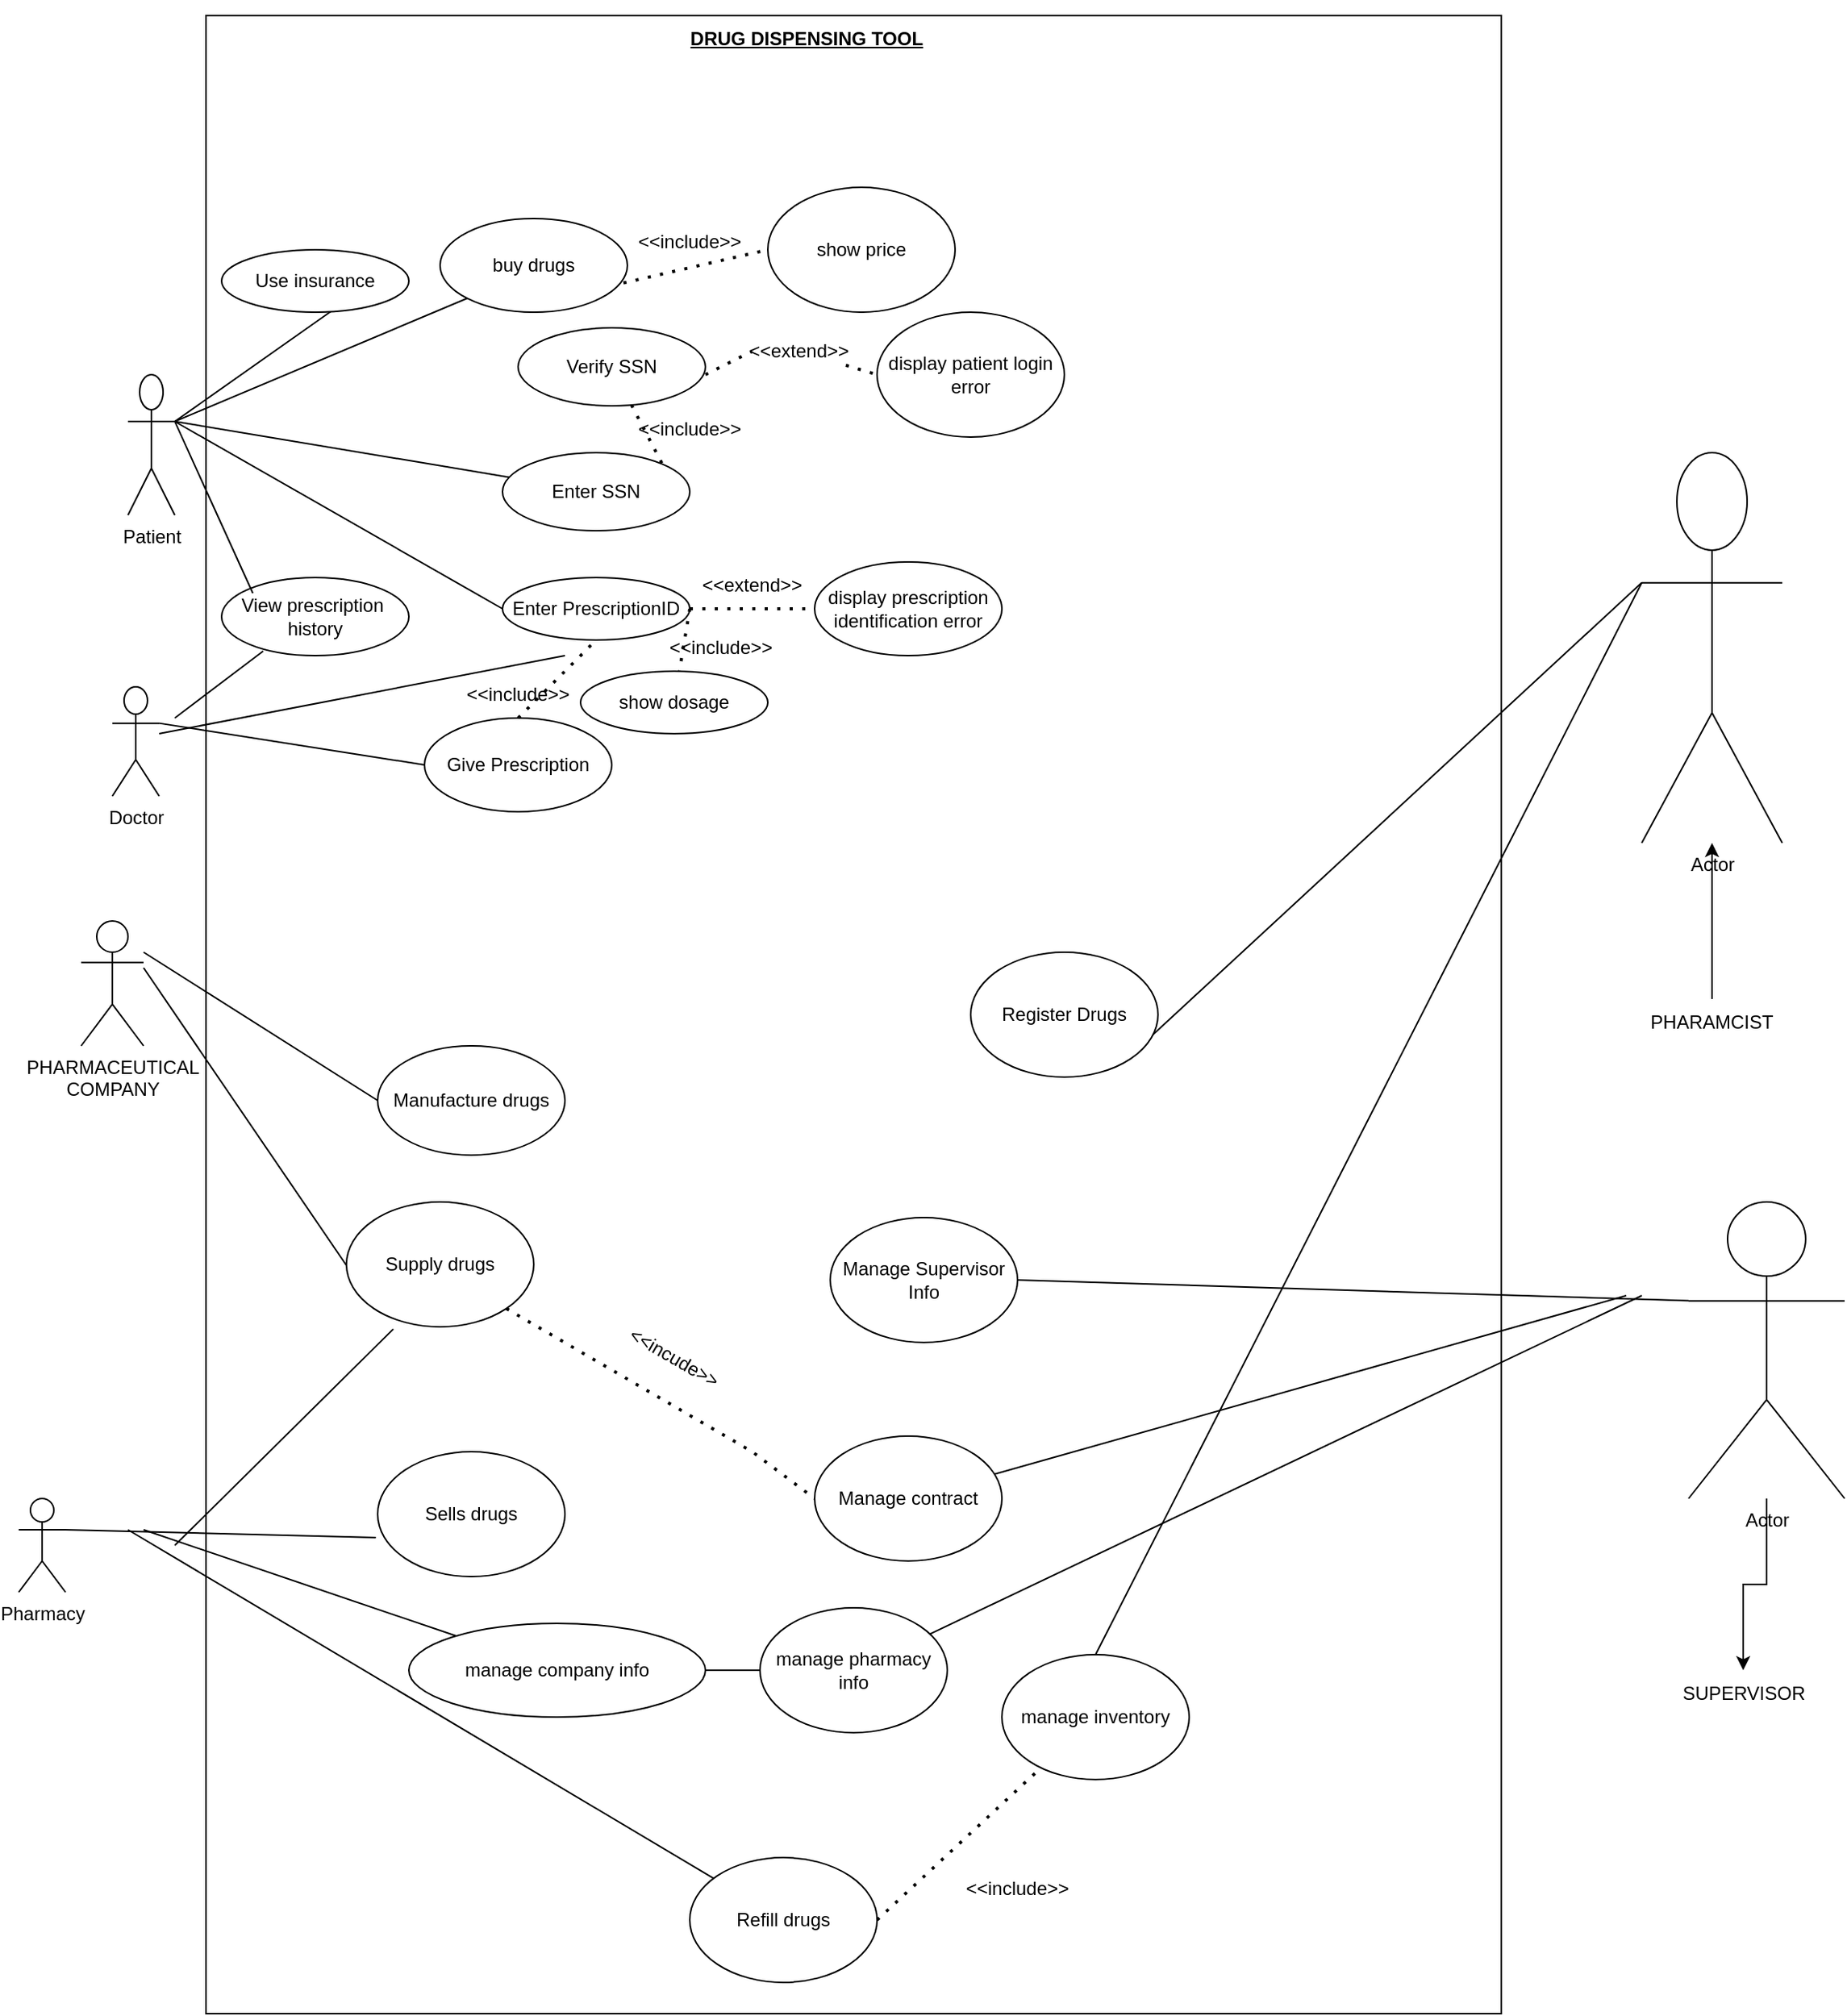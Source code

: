 <mxfile version="21.3.2" type="github">
  <diagram name="Page-1" id="ezfOgxXxeIql9VlVBqjC">
    <mxGraphModel dx="1088" dy="502" grid="1" gridSize="10" guides="1" tooltips="1" connect="1" arrows="1" fold="1" page="1" pageScale="1" pageWidth="850" pageHeight="1100" math="0" shadow="0">
      <root>
        <mxCell id="0" />
        <mxCell id="1" parent="0" />
        <mxCell id="Ka1cJN6JEQj0FcsD8roB-98" value="Actor" style="shape=umlActor;verticalLabelPosition=bottom;verticalAlign=top;html=1;outlineConnect=0;" parent="1" vertex="1">
          <mxGeometry x="1070" y="370" width="90" height="250" as="geometry" />
        </mxCell>
        <mxCell id="Ka1cJN6JEQj0FcsD8roB-1" value="" style="rounded=0;whiteSpace=wrap;html=1;" parent="1" vertex="1">
          <mxGeometry x="150" y="90" width="830" height="1280" as="geometry" />
        </mxCell>
        <mxCell id="Ka1cJN6JEQj0FcsD8roB-3" value="&lt;b&gt;&lt;u&gt;DRUG DISPENSING TOOL&lt;/u&gt;&lt;/b&gt;" style="text;html=1;strokeColor=none;fillColor=none;align=center;verticalAlign=middle;whiteSpace=wrap;rounded=0;" parent="1" vertex="1">
          <mxGeometry x="400" y="80" width="270" height="50" as="geometry" />
        </mxCell>
        <object label="Patient" Patient="" id="Ka1cJN6JEQj0FcsD8roB-5">
          <mxCell style="shape=umlActor;verticalLabelPosition=bottom;verticalAlign=top;html=1;outlineConnect=0;" parent="1" vertex="1">
            <mxGeometry x="100" y="320" width="30" height="90" as="geometry" />
          </mxCell>
        </object>
        <mxCell id="Ka1cJN6JEQj0FcsD8roB-16" value="Enter SSN" style="ellipse;whiteSpace=wrap;html=1;" parent="1" vertex="1">
          <mxGeometry x="340" y="370" width="120" height="50" as="geometry" />
        </mxCell>
        <mxCell id="Ka1cJN6JEQj0FcsD8roB-17" value="" style="endArrow=none;html=1;rounded=0;exitX=1;exitY=0.333;exitDx=0;exitDy=0;exitPerimeter=0;" parent="1" source="Ka1cJN6JEQj0FcsD8roB-5" target="Ka1cJN6JEQj0FcsD8roB-16" edge="1">
          <mxGeometry width="50" height="50" relative="1" as="geometry">
            <mxPoint x="130" y="360" as="sourcePoint" />
            <mxPoint x="180" y="310" as="targetPoint" />
          </mxGeometry>
        </mxCell>
        <mxCell id="Ka1cJN6JEQj0FcsD8roB-19" value="Verify SSN" style="ellipse;whiteSpace=wrap;html=1;" parent="1" vertex="1">
          <mxGeometry x="350" y="290" width="120" height="50" as="geometry" />
        </mxCell>
        <mxCell id="Ka1cJN6JEQj0FcsD8roB-20" value="Enter PrescriptionID" style="ellipse;whiteSpace=wrap;html=1;" parent="1" vertex="1">
          <mxGeometry x="340" y="450" width="120" height="40" as="geometry" />
        </mxCell>
        <mxCell id="Ka1cJN6JEQj0FcsD8roB-21" value="" style="endArrow=none;html=1;rounded=0;" parent="1" edge="1">
          <mxGeometry width="50" height="50" relative="1" as="geometry">
            <mxPoint x="130" y="350" as="sourcePoint" />
            <mxPoint x="340" y="470" as="targetPoint" />
            <Array as="points" />
          </mxGeometry>
        </mxCell>
        <mxCell id="Ka1cJN6JEQj0FcsD8roB-31" value="Doctor" style="shape=umlActor;verticalLabelPosition=bottom;verticalAlign=top;html=1;outlineConnect=0;" parent="1" vertex="1">
          <mxGeometry x="90" y="520" width="30" height="70" as="geometry" />
        </mxCell>
        <mxCell id="Ka1cJN6JEQj0FcsD8roB-33" value="Give Prescription" style="ellipse;whiteSpace=wrap;html=1;" parent="1" vertex="1">
          <mxGeometry x="290" y="540" width="120" height="60" as="geometry" />
        </mxCell>
        <mxCell id="Ka1cJN6JEQj0FcsD8roB-34" value="" style="endArrow=none;html=1;rounded=0;exitX=1;exitY=0.333;exitDx=0;exitDy=0;exitPerimeter=0;" parent="1" source="Ka1cJN6JEQj0FcsD8roB-31" edge="1">
          <mxGeometry width="50" height="50" relative="1" as="geometry">
            <mxPoint x="240" y="620" as="sourcePoint" />
            <mxPoint x="290" y="570" as="targetPoint" />
          </mxGeometry>
        </mxCell>
        <mxCell id="Ka1cJN6JEQj0FcsD8roB-35" value="" style="endArrow=none;html=1;rounded=0;" parent="1" edge="1">
          <mxGeometry width="50" height="50" relative="1" as="geometry">
            <mxPoint x="120" y="550" as="sourcePoint" />
            <mxPoint x="380" y="500" as="targetPoint" />
          </mxGeometry>
        </mxCell>
        <mxCell id="Ka1cJN6JEQj0FcsD8roB-37" value="" style="endArrow=none;dashed=1;html=1;dashPattern=1 3;strokeWidth=2;rounded=0;entryX=1;entryY=0;entryDx=0;entryDy=0;" parent="1" source="Ka1cJN6JEQj0FcsD8roB-19" target="Ka1cJN6JEQj0FcsD8roB-16" edge="1">
          <mxGeometry width="50" height="50" relative="1" as="geometry">
            <mxPoint x="310" y="520" as="sourcePoint" />
            <mxPoint x="360" y="470" as="targetPoint" />
          </mxGeometry>
        </mxCell>
        <mxCell id="Ka1cJN6JEQj0FcsD8roB-38" value="&amp;lt;&amp;lt;include&amp;gt;&amp;gt;" style="text;html=1;strokeColor=none;fillColor=none;align=center;verticalAlign=middle;whiteSpace=wrap;rounded=0;" parent="1" vertex="1">
          <mxGeometry x="430" y="340" width="60" height="30" as="geometry" />
        </mxCell>
        <mxCell id="Ka1cJN6JEQj0FcsD8roB-42" value="" style="endArrow=none;dashed=1;html=1;dashPattern=1 3;strokeWidth=2;rounded=0;" parent="1" target="Ka1cJN6JEQj0FcsD8roB-43" edge="1">
          <mxGeometry width="50" height="50" relative="1" as="geometry">
            <mxPoint x="460" y="470" as="sourcePoint" />
            <mxPoint x="510" y="420" as="targetPoint" />
          </mxGeometry>
        </mxCell>
        <mxCell id="Ka1cJN6JEQj0FcsD8roB-43" value="show dosage" style="ellipse;whiteSpace=wrap;html=1;" parent="1" vertex="1">
          <mxGeometry x="390" y="510" width="120" height="40" as="geometry" />
        </mxCell>
        <mxCell id="Ka1cJN6JEQj0FcsD8roB-45" value="&amp;lt;&amp;lt;include&amp;gt;&amp;gt;" style="text;html=1;strokeColor=none;fillColor=none;align=center;verticalAlign=middle;whiteSpace=wrap;rounded=0;" parent="1" vertex="1">
          <mxGeometry x="450" y="480" width="60" height="30" as="geometry" />
        </mxCell>
        <mxCell id="Ka1cJN6JEQj0FcsD8roB-46" value="" style="endArrow=none;dashed=1;html=1;dashPattern=1 3;strokeWidth=2;rounded=0;" parent="1" edge="1">
          <mxGeometry width="50" height="50" relative="1" as="geometry">
            <mxPoint x="350" y="540" as="sourcePoint" />
            <mxPoint x="400" y="490" as="targetPoint" />
          </mxGeometry>
        </mxCell>
        <mxCell id="Ka1cJN6JEQj0FcsD8roB-47" value="&amp;lt;&amp;lt;include&amp;gt;&amp;gt;" style="text;html=1;strokeColor=none;fillColor=none;align=center;verticalAlign=middle;whiteSpace=wrap;rounded=0;" parent="1" vertex="1">
          <mxGeometry x="320" y="510" width="60" height="30" as="geometry" />
        </mxCell>
        <mxCell id="Ka1cJN6JEQj0FcsD8roB-48" value="View prescription&amp;nbsp;&lt;br&gt;history" style="ellipse;whiteSpace=wrap;html=1;" parent="1" vertex="1">
          <mxGeometry x="160" y="450" width="120" height="50" as="geometry" />
        </mxCell>
        <mxCell id="Ka1cJN6JEQj0FcsD8roB-49" value="" style="endArrow=none;html=1;rounded=0;entryX=1;entryY=0.333;entryDx=0;entryDy=0;entryPerimeter=0;" parent="1" target="Ka1cJN6JEQj0FcsD8roB-5" edge="1">
          <mxGeometry width="50" height="50" relative="1" as="geometry">
            <mxPoint x="180" y="460" as="sourcePoint" />
            <mxPoint x="230" y="410" as="targetPoint" />
          </mxGeometry>
        </mxCell>
        <mxCell id="Ka1cJN6JEQj0FcsD8roB-52" value="" style="endArrow=none;html=1;rounded=0;entryX=0.222;entryY=0.942;entryDx=0;entryDy=0;entryPerimeter=0;" parent="1" target="Ka1cJN6JEQj0FcsD8roB-48" edge="1">
          <mxGeometry width="50" height="50" relative="1" as="geometry">
            <mxPoint x="130" y="540" as="sourcePoint" />
            <mxPoint x="180" y="500" as="targetPoint" />
          </mxGeometry>
        </mxCell>
        <mxCell id="Ka1cJN6JEQj0FcsD8roB-54" value="" style="endArrow=none;html=1;rounded=0;entryX=0.606;entryY=0.941;entryDx=0;entryDy=0;entryPerimeter=0;" parent="1" target="Ka1cJN6JEQj0FcsD8roB-55" edge="1">
          <mxGeometry width="50" height="50" relative="1" as="geometry">
            <mxPoint x="130" y="350" as="sourcePoint" />
            <mxPoint x="320" y="230" as="targetPoint" />
          </mxGeometry>
        </mxCell>
        <mxCell id="Ka1cJN6JEQj0FcsD8roB-55" value="Use insurance" style="ellipse;whiteSpace=wrap;html=1;" parent="1" vertex="1">
          <mxGeometry x="160" y="240" width="120" height="40" as="geometry" />
        </mxCell>
        <mxCell id="Ka1cJN6JEQj0FcsD8roB-56" value="" style="endArrow=none;html=1;rounded=0;" parent="1" edge="1">
          <mxGeometry width="50" height="50" relative="1" as="geometry">
            <mxPoint x="130" y="350" as="sourcePoint" />
            <mxPoint x="320" y="270" as="targetPoint" />
          </mxGeometry>
        </mxCell>
        <mxCell id="Ka1cJN6JEQj0FcsD8roB-57" value="buy drugs" style="ellipse;whiteSpace=wrap;html=1;" parent="1" vertex="1">
          <mxGeometry x="300" y="220" width="120" height="60" as="geometry" />
        </mxCell>
        <mxCell id="Ka1cJN6JEQj0FcsD8roB-58" value="show price" style="ellipse;whiteSpace=wrap;html=1;" parent="1" vertex="1">
          <mxGeometry x="510" y="200" width="120" height="80" as="geometry" />
        </mxCell>
        <mxCell id="Ka1cJN6JEQj0FcsD8roB-60" value="" style="endArrow=none;dashed=1;html=1;dashPattern=1 3;strokeWidth=2;rounded=0;entryX=0;entryY=0.5;entryDx=0;entryDy=0;exitX=0.979;exitY=0.688;exitDx=0;exitDy=0;exitPerimeter=0;" parent="1" source="Ka1cJN6JEQj0FcsD8roB-57" target="Ka1cJN6JEQj0FcsD8roB-58" edge="1">
          <mxGeometry width="50" height="50" relative="1" as="geometry">
            <mxPoint x="450" y="320" as="sourcePoint" />
            <mxPoint x="500" y="270" as="targetPoint" />
          </mxGeometry>
        </mxCell>
        <mxCell id="Ka1cJN6JEQj0FcsD8roB-62" value="&amp;lt;&amp;lt;include&amp;gt;&amp;gt;" style="text;html=1;strokeColor=none;fillColor=none;align=center;verticalAlign=middle;whiteSpace=wrap;rounded=0;" parent="1" vertex="1">
          <mxGeometry x="430" y="220" width="60" height="30" as="geometry" />
        </mxCell>
        <mxCell id="Ka1cJN6JEQj0FcsD8roB-63" value="display prescription&lt;br&gt;identification error" style="ellipse;whiteSpace=wrap;html=1;" parent="1" vertex="1">
          <mxGeometry x="540" y="440" width="120" height="60" as="geometry" />
        </mxCell>
        <mxCell id="Ka1cJN6JEQj0FcsD8roB-64" value="" style="endArrow=none;dashed=1;html=1;dashPattern=1 3;strokeWidth=2;rounded=0;entryX=0;entryY=0.5;entryDx=0;entryDy=0;" parent="1" target="Ka1cJN6JEQj0FcsD8roB-63" edge="1">
          <mxGeometry width="50" height="50" relative="1" as="geometry">
            <mxPoint x="460" y="470" as="sourcePoint" />
            <mxPoint x="510" y="420" as="targetPoint" />
          </mxGeometry>
        </mxCell>
        <mxCell id="Ka1cJN6JEQj0FcsD8roB-65" value="&amp;lt;&amp;lt;extend&amp;gt;&amp;gt;" style="text;html=1;strokeColor=none;fillColor=none;align=center;verticalAlign=middle;whiteSpace=wrap;rounded=0;" parent="1" vertex="1">
          <mxGeometry x="470" y="440" width="60" height="30" as="geometry" />
        </mxCell>
        <mxCell id="Ka1cJN6JEQj0FcsD8roB-68" value="" style="endArrow=none;dashed=1;html=1;dashPattern=1 3;strokeWidth=2;rounded=0;entryX=0;entryY=0.5;entryDx=0;entryDy=0;" parent="1" source="Ka1cJN6JEQj0FcsD8roB-70" target="Ka1cJN6JEQj0FcsD8roB-69" edge="1">
          <mxGeometry width="50" height="50" relative="1" as="geometry">
            <mxPoint x="470" y="320" as="sourcePoint" />
            <mxPoint x="520" y="270" as="targetPoint" />
          </mxGeometry>
        </mxCell>
        <mxCell id="Ka1cJN6JEQj0FcsD8roB-69" value="display patient login&lt;br&gt;error" style="ellipse;whiteSpace=wrap;html=1;" parent="1" vertex="1">
          <mxGeometry x="580" y="280" width="120" height="80" as="geometry" />
        </mxCell>
        <mxCell id="Ka1cJN6JEQj0FcsD8roB-71" value="" style="endArrow=none;dashed=1;html=1;dashPattern=1 3;strokeWidth=2;rounded=0;entryX=0;entryY=0.5;entryDx=0;entryDy=0;" parent="1" target="Ka1cJN6JEQj0FcsD8roB-70" edge="1">
          <mxGeometry width="50" height="50" relative="1" as="geometry">
            <mxPoint x="470" y="320" as="sourcePoint" />
            <mxPoint x="580" y="320" as="targetPoint" />
          </mxGeometry>
        </mxCell>
        <mxCell id="Ka1cJN6JEQj0FcsD8roB-70" value="&amp;lt;&amp;lt;extend&amp;gt;&amp;gt;" style="text;html=1;strokeColor=none;fillColor=none;align=center;verticalAlign=middle;whiteSpace=wrap;rounded=0;" parent="1" vertex="1">
          <mxGeometry x="500" y="290" width="60" height="30" as="geometry" />
        </mxCell>
        <mxCell id="Ka1cJN6JEQj0FcsD8roB-72" value="PHARMACEUTICAL&lt;br&gt;COMPANY" style="shape=umlActor;verticalLabelPosition=bottom;verticalAlign=top;html=1;outlineConnect=0;" parent="1" vertex="1">
          <mxGeometry x="70" y="670" width="40" height="80" as="geometry" />
        </mxCell>
        <mxCell id="Ka1cJN6JEQj0FcsD8roB-75" value="" style="endArrow=none;html=1;rounded=0;exitX=0;exitY=0.5;exitDx=0;exitDy=0;" parent="1" source="Ka1cJN6JEQj0FcsD8roB-78" edge="1">
          <mxGeometry width="50" height="50" relative="1" as="geometry">
            <mxPoint x="240" y="830" as="sourcePoint" />
            <mxPoint x="110" y="690" as="targetPoint" />
          </mxGeometry>
        </mxCell>
        <mxCell id="Ka1cJN6JEQj0FcsD8roB-78" value="Manufacture drugs" style="ellipse;whiteSpace=wrap;html=1;" parent="1" vertex="1">
          <mxGeometry x="260" y="750" width="120" height="70" as="geometry" />
        </mxCell>
        <mxCell id="Ka1cJN6JEQj0FcsD8roB-83" value="" style="endArrow=none;html=1;rounded=0;" parent="1" edge="1">
          <mxGeometry width="50" height="50" relative="1" as="geometry">
            <mxPoint x="260" y="920" as="sourcePoint" />
            <mxPoint x="110" y="700" as="targetPoint" />
          </mxGeometry>
        </mxCell>
        <mxCell id="Ka1cJN6JEQj0FcsD8roB-84" value="Supply drugs" style="ellipse;whiteSpace=wrap;html=1;" parent="1" vertex="1">
          <mxGeometry x="240" y="850" width="120" height="80" as="geometry" />
        </mxCell>
        <mxCell id="Ka1cJN6JEQj0FcsD8roB-85" value="Pharmacy" style="shape=umlActor;verticalLabelPosition=bottom;verticalAlign=top;html=1;outlineConnect=0;" parent="1" vertex="1">
          <mxGeometry x="30" y="1040" width="30" height="60" as="geometry" />
        </mxCell>
        <mxCell id="Ka1cJN6JEQj0FcsD8roB-86" value="" style="endArrow=none;html=1;rounded=0;exitX=1;exitY=0.333;exitDx=0;exitDy=0;exitPerimeter=0;entryX=-0.01;entryY=0.688;entryDx=0;entryDy=0;entryPerimeter=0;" parent="1" source="Ka1cJN6JEQj0FcsD8roB-85" target="Ka1cJN6JEQj0FcsD8roB-87" edge="1">
          <mxGeometry width="50" height="50" relative="1" as="geometry">
            <mxPoint x="220" y="1180" as="sourcePoint" />
            <mxPoint x="270" y="1130" as="targetPoint" />
          </mxGeometry>
        </mxCell>
        <mxCell id="Ka1cJN6JEQj0FcsD8roB-87" value="Sells drugs" style="ellipse;whiteSpace=wrap;html=1;" parent="1" vertex="1">
          <mxGeometry x="260" y="1010" width="120" height="80" as="geometry" />
        </mxCell>
        <mxCell id="Ka1cJN6JEQj0FcsD8roB-89" value="" style="endArrow=none;html=1;rounded=0;" parent="1" target="Ka1cJN6JEQj0FcsD8roB-90" edge="1">
          <mxGeometry width="50" height="50" relative="1" as="geometry">
            <mxPoint x="110" y="1060" as="sourcePoint" />
            <mxPoint x="270" y="1090" as="targetPoint" />
          </mxGeometry>
        </mxCell>
        <mxCell id="Ka1cJN6JEQj0FcsD8roB-90" value="manage company info" style="ellipse;whiteSpace=wrap;html=1;" parent="1" vertex="1">
          <mxGeometry x="280" y="1120" width="190" height="60" as="geometry" />
        </mxCell>
        <mxCell id="Ka1cJN6JEQj0FcsD8roB-91" value="" style="endArrow=none;html=1;rounded=0;entryX=0.25;entryY=1.018;entryDx=0;entryDy=0;entryPerimeter=0;" parent="1" target="Ka1cJN6JEQj0FcsD8roB-84" edge="1">
          <mxGeometry width="50" height="50" relative="1" as="geometry">
            <mxPoint x="130" y="1070" as="sourcePoint" />
            <mxPoint x="180" y="1020" as="targetPoint" />
          </mxGeometry>
        </mxCell>
        <mxCell id="Ka1cJN6JEQj0FcsD8roB-93" value="" style="endArrow=none;html=1;rounded=0;" parent="1" target="Ka1cJN6JEQj0FcsD8roB-94" edge="1">
          <mxGeometry width="50" height="50" relative="1" as="geometry">
            <mxPoint x="100" y="1060" as="sourcePoint" />
            <mxPoint x="110" y="1060" as="targetPoint" />
          </mxGeometry>
        </mxCell>
        <mxCell id="Ka1cJN6JEQj0FcsD8roB-94" value="Refill drugs" style="ellipse;whiteSpace=wrap;html=1;" parent="1" vertex="1">
          <mxGeometry x="460" y="1270.0" width="120" height="80" as="geometry" />
        </mxCell>
        <mxCell id="Ka1cJN6JEQj0FcsD8roB-95" value="" style="endArrow=none;dashed=1;html=1;dashPattern=1 3;strokeWidth=2;rounded=0;exitX=1;exitY=0.5;exitDx=0;exitDy=0;" parent="1" source="Ka1cJN6JEQj0FcsD8roB-94" target="Ka1cJN6JEQj0FcsD8roB-97" edge="1">
          <mxGeometry width="50" height="50" relative="1" as="geometry">
            <mxPoint x="660" y="1290" as="sourcePoint" />
            <mxPoint x="710" y="1240" as="targetPoint" />
          </mxGeometry>
        </mxCell>
        <mxCell id="Ka1cJN6JEQj0FcsD8roB-97" value="manage inventory" style="ellipse;whiteSpace=wrap;html=1;" parent="1" vertex="1">
          <mxGeometry x="660" y="1140" width="120" height="80" as="geometry" />
        </mxCell>
        <mxCell id="Ka1cJN6JEQj0FcsD8roB-122" value="" style="edgeStyle=orthogonalEdgeStyle;rounded=0;orthogonalLoop=1;jettySize=auto;html=1;" parent="1" source="Ka1cJN6JEQj0FcsD8roB-101" target="Ka1cJN6JEQj0FcsD8roB-121" edge="1">
          <mxGeometry relative="1" as="geometry" />
        </mxCell>
        <mxCell id="Ka1cJN6JEQj0FcsD8roB-101" value="Actor" style="shape=umlActor;verticalLabelPosition=bottom;verticalAlign=top;html=1;outlineConnect=0;" parent="1" vertex="1">
          <mxGeometry x="1100" y="850" width="100" height="190" as="geometry" />
        </mxCell>
        <mxCell id="Ka1cJN6JEQj0FcsD8roB-102" value="" style="endArrow=none;html=1;rounded=0;exitX=0.5;exitY=0;exitDx=0;exitDy=0;entryX=0;entryY=0.333;entryDx=0;entryDy=0;entryPerimeter=0;" parent="1" source="Ka1cJN6JEQj0FcsD8roB-97" target="Ka1cJN6JEQj0FcsD8roB-98" edge="1">
          <mxGeometry width="50" height="50" relative="1" as="geometry">
            <mxPoint x="730" y="980" as="sourcePoint" />
            <mxPoint x="780" y="930" as="targetPoint" />
          </mxGeometry>
        </mxCell>
        <mxCell id="Ka1cJN6JEQj0FcsD8roB-103" value="" style="endArrow=none;html=1;rounded=0;entryX=0;entryY=0.333;entryDx=0;entryDy=0;entryPerimeter=0;exitX=0.967;exitY=0.669;exitDx=0;exitDy=0;exitPerimeter=0;" parent="1" source="Ka1cJN6JEQj0FcsD8roB-104" target="Ka1cJN6JEQj0FcsD8roB-98" edge="1">
          <mxGeometry width="50" height="50" relative="1" as="geometry">
            <mxPoint x="780" y="800" as="sourcePoint" />
            <mxPoint x="830" y="750" as="targetPoint" />
          </mxGeometry>
        </mxCell>
        <mxCell id="Ka1cJN6JEQj0FcsD8roB-104" value="Register Drugs" style="ellipse;whiteSpace=wrap;html=1;" parent="1" vertex="1">
          <mxGeometry x="640" y="690" width="120" height="80" as="geometry" />
        </mxCell>
        <mxCell id="Ka1cJN6JEQj0FcsD8roB-105" value="" style="endArrow=none;html=1;rounded=0;entryX=0;entryY=0.333;entryDx=0;entryDy=0;entryPerimeter=0;exitX=1;exitY=0.5;exitDx=0;exitDy=0;" parent="1" source="Ka1cJN6JEQj0FcsD8roB-106" target="Ka1cJN6JEQj0FcsD8roB-101" edge="1">
          <mxGeometry width="50" height="50" relative="1" as="geometry">
            <mxPoint x="790" y="1060" as="sourcePoint" />
            <mxPoint x="840" y="1010" as="targetPoint" />
          </mxGeometry>
        </mxCell>
        <mxCell id="Ka1cJN6JEQj0FcsD8roB-106" value="Manage Supervisor Info" style="ellipse;whiteSpace=wrap;html=1;" parent="1" vertex="1">
          <mxGeometry x="550" y="860" width="120" height="80" as="geometry" />
        </mxCell>
        <mxCell id="Ka1cJN6JEQj0FcsD8roB-108" value="" style="endArrow=none;html=1;rounded=0;" parent="1" target="Ka1cJN6JEQj0FcsD8roB-109" edge="1">
          <mxGeometry width="50" height="50" relative="1" as="geometry">
            <mxPoint x="1060" y="910" as="sourcePoint" />
            <mxPoint x="1090" y="910" as="targetPoint" />
          </mxGeometry>
        </mxCell>
        <mxCell id="Ka1cJN6JEQj0FcsD8roB-109" value="Manage contract" style="ellipse;whiteSpace=wrap;html=1;" parent="1" vertex="1">
          <mxGeometry x="540" y="1000" width="120" height="80" as="geometry" />
        </mxCell>
        <mxCell id="Ka1cJN6JEQj0FcsD8roB-110" value="" style="endArrow=none;html=1;rounded=0;" parent="1" target="Ka1cJN6JEQj0FcsD8roB-111" edge="1">
          <mxGeometry width="50" height="50" relative="1" as="geometry">
            <mxPoint x="1070" y="910" as="sourcePoint" />
            <mxPoint x="1050" y="910" as="targetPoint" />
          </mxGeometry>
        </mxCell>
        <mxCell id="Ka1cJN6JEQj0FcsD8roB-111" value="manage pharmacy info" style="ellipse;whiteSpace=wrap;html=1;" parent="1" vertex="1">
          <mxGeometry x="505" y="1110" width="120" height="80" as="geometry" />
        </mxCell>
        <mxCell id="Ka1cJN6JEQj0FcsD8roB-112" value="&amp;lt;&amp;lt;include&amp;gt;&amp;gt;" style="text;html=1;strokeColor=none;fillColor=none;align=center;verticalAlign=middle;whiteSpace=wrap;rounded=0;" parent="1" vertex="1">
          <mxGeometry x="640" y="1250" width="60" height="80" as="geometry" />
        </mxCell>
        <mxCell id="Ka1cJN6JEQj0FcsD8roB-113" value="" style="endArrow=none;html=1;rounded=0;exitX=1;exitY=0.5;exitDx=0;exitDy=0;entryX=0;entryY=0.5;entryDx=0;entryDy=0;" parent="1" source="Ka1cJN6JEQj0FcsD8roB-90" target="Ka1cJN6JEQj0FcsD8roB-111" edge="1">
          <mxGeometry width="50" height="50" relative="1" as="geometry">
            <mxPoint x="660" y="1040" as="sourcePoint" />
            <mxPoint x="710" y="990" as="targetPoint" />
          </mxGeometry>
        </mxCell>
        <mxCell id="Ka1cJN6JEQj0FcsD8roB-121" value="SUPERVISOR" style="text;html=1;align=center;verticalAlign=middle;resizable=0;points=[];autosize=1;strokeColor=none;fillColor=none;" parent="1" vertex="1">
          <mxGeometry x="1085" y="1150" width="100" height="30" as="geometry" />
        </mxCell>
        <mxCell id="Ka1cJN6JEQj0FcsD8roB-124" value="" style="edgeStyle=orthogonalEdgeStyle;rounded=0;orthogonalLoop=1;jettySize=auto;html=1;" parent="1" source="Ka1cJN6JEQj0FcsD8roB-123" target="Ka1cJN6JEQj0FcsD8roB-98" edge="1">
          <mxGeometry relative="1" as="geometry" />
        </mxCell>
        <mxCell id="Ka1cJN6JEQj0FcsD8roB-123" value="PHARAMCIST" style="text;html=1;strokeColor=none;fillColor=none;align=center;verticalAlign=middle;whiteSpace=wrap;rounded=0;" parent="1" vertex="1">
          <mxGeometry x="1085" y="720" width="60" height="30" as="geometry" />
        </mxCell>
        <mxCell id="i-gGIg0DDkGYnfkv_Vuh-2" value="" style="endArrow=none;dashed=1;html=1;dashPattern=1 3;strokeWidth=2;rounded=0;entryX=0;entryY=0.5;entryDx=0;entryDy=0;exitX=1;exitY=1;exitDx=0;exitDy=0;" edge="1" parent="1" source="Ka1cJN6JEQj0FcsD8roB-84" target="Ka1cJN6JEQj0FcsD8roB-109">
          <mxGeometry width="50" height="50" relative="1" as="geometry">
            <mxPoint x="500" y="1190" as="sourcePoint" />
            <mxPoint x="550" y="1140" as="targetPoint" />
            <Array as="points">
              <mxPoint x="500" y="1010" />
            </Array>
          </mxGeometry>
        </mxCell>
        <mxCell id="i-gGIg0DDkGYnfkv_Vuh-3" value="&amp;lt;&amp;lt;incude&amp;gt;&amp;gt;&lt;br&gt;" style="text;html=1;strokeColor=none;fillColor=none;align=center;verticalAlign=middle;whiteSpace=wrap;rounded=0;rotation=30;" vertex="1" parent="1">
          <mxGeometry x="420" y="930" width="60" height="40" as="geometry" />
        </mxCell>
      </root>
    </mxGraphModel>
  </diagram>
</mxfile>
